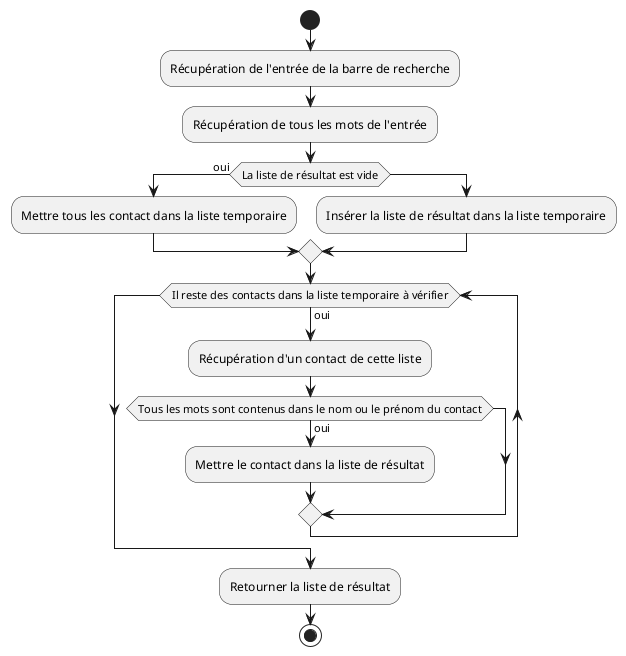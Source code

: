 @startuml

start

:Récupération de l'entrée de la barre de recherche;
:Récupération de tous les mots de l'entrée;

if(La liste de résultat est vide) then (oui)
	:Mettre tous les contact dans la liste temporaire;
else
	:Insérer la liste de résultat dans la liste temporaire;
endif
while (Il reste des contacts dans la liste temporaire à vérifier) is (oui)
	:Récupération d'un contact de cette liste;
	if (Tous les mots sont contenus dans le nom ou le prénom du contact) then (oui)
		:Mettre le contact dans la liste de résultat;
	endif
endwhile

:Retourner la liste de résultat;

stop
@enduml 
